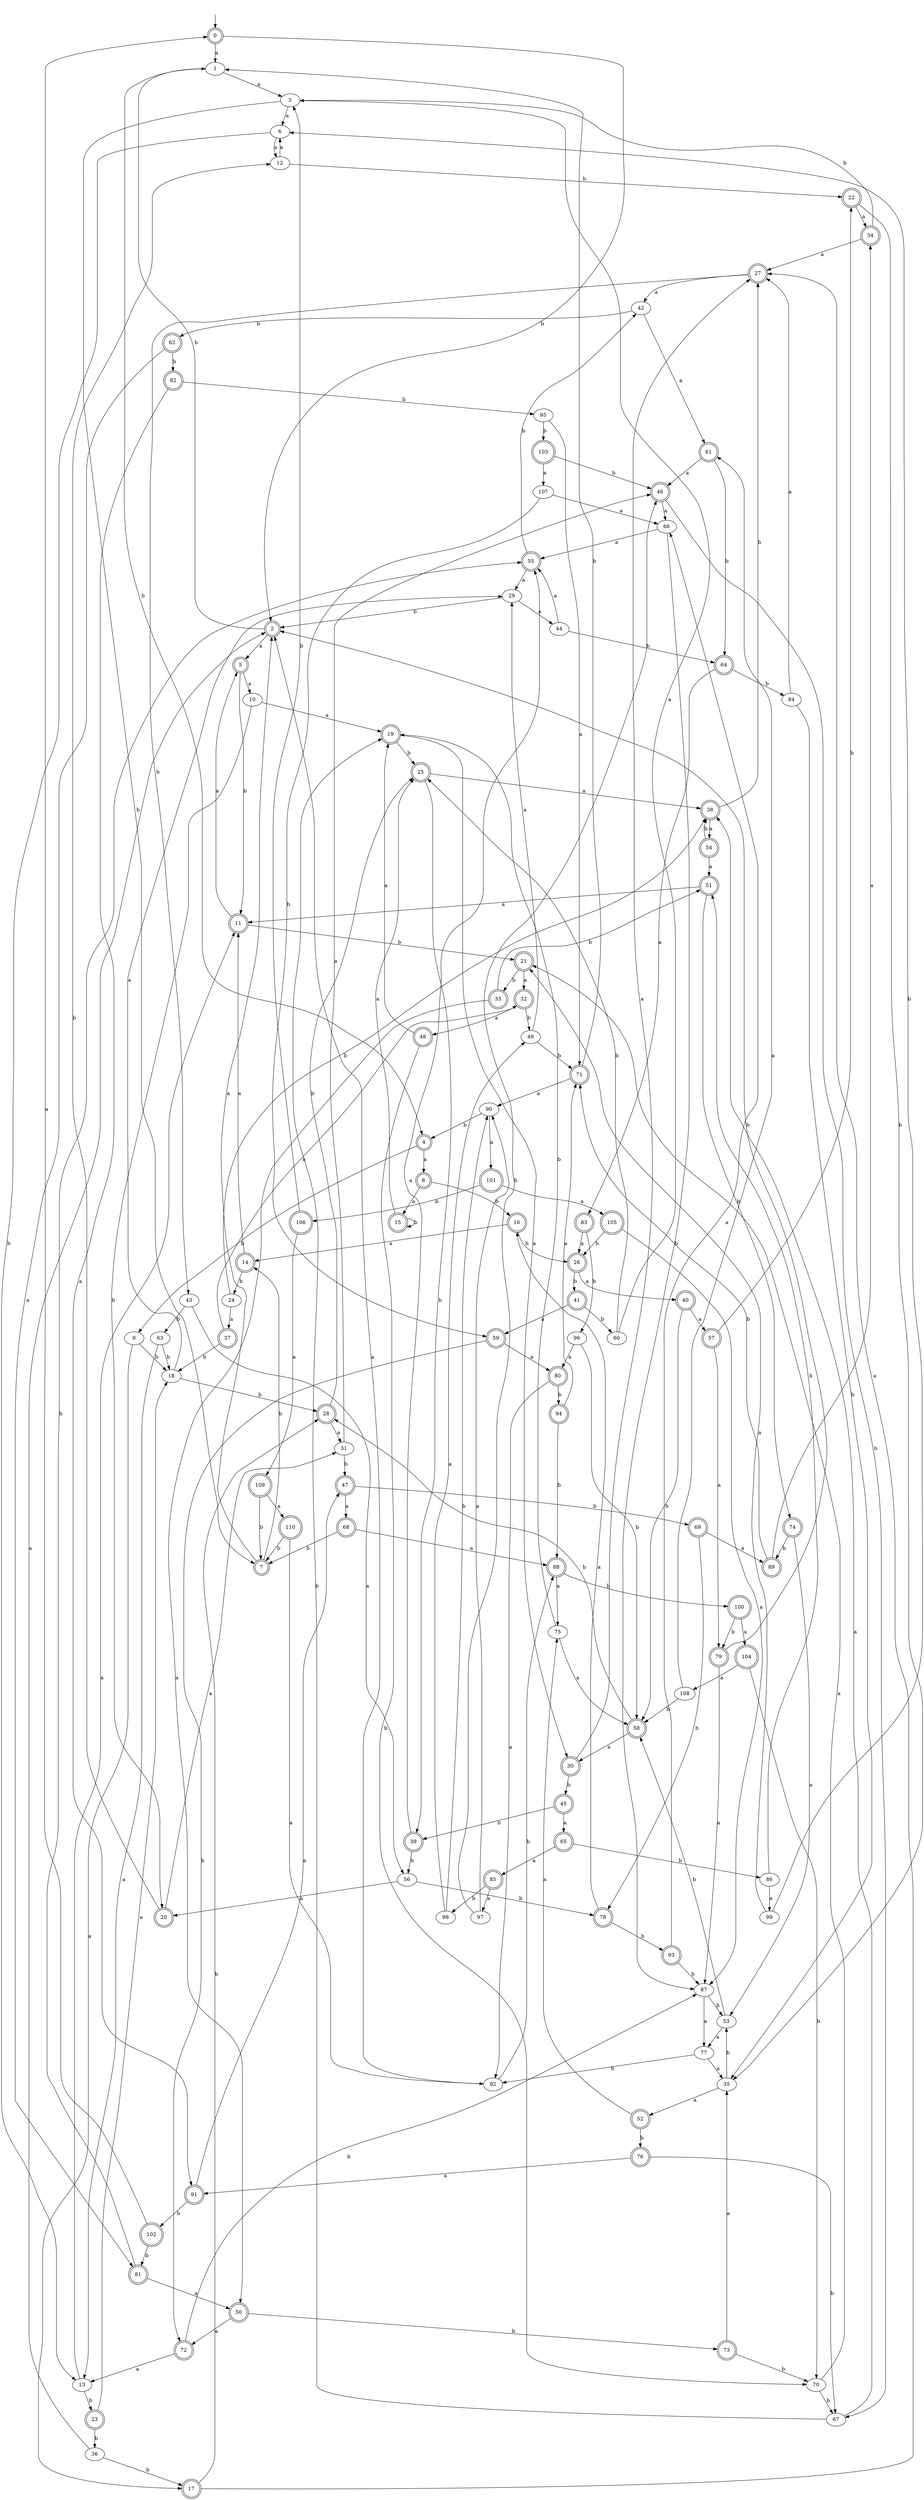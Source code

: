 digraph RandomDFA {
  __start0 [label="", shape=none];
  __start0 -> 0 [label=""];
  0 [shape=circle] [shape=doublecircle]
  0 -> 1 [label="a"]
  0 -> 2 [label="b"]
  1
  1 -> 3 [label="a"]
  1 -> 4 [label="b"]
  2 [shape=doublecircle]
  2 -> 5 [label="a"]
  2 -> 1 [label="b"]
  3
  3 -> 6 [label="a"]
  3 -> 7 [label="b"]
  4 [shape=doublecircle]
  4 -> 8 [label="a"]
  4 -> 9 [label="b"]
  5 [shape=doublecircle]
  5 -> 10 [label="a"]
  5 -> 11 [label="b"]
  6
  6 -> 12 [label="a"]
  6 -> 13 [label="b"]
  7 [shape=doublecircle]
  7 -> 2 [label="a"]
  7 -> 14 [label="b"]
  8 [shape=doublecircle]
  8 -> 15 [label="a"]
  8 -> 16 [label="b"]
  9
  9 -> 17 [label="a"]
  9 -> 18 [label="b"]
  10
  10 -> 19 [label="a"]
  10 -> 20 [label="b"]
  11 [shape=doublecircle]
  11 -> 5 [label="a"]
  11 -> 21 [label="b"]
  12
  12 -> 6 [label="a"]
  12 -> 22 [label="b"]
  13
  13 -> 11 [label="a"]
  13 -> 23 [label="b"]
  14 [shape=doublecircle]
  14 -> 11 [label="a"]
  14 -> 24 [label="b"]
  15 [shape=doublecircle]
  15 -> 25 [label="a"]
  15 -> 15 [label="b"]
  16 [shape=doublecircle]
  16 -> 14 [label="a"]
  16 -> 26 [label="b"]
  17 [shape=doublecircle]
  17 -> 27 [label="a"]
  17 -> 28 [label="b"]
  18
  18 -> 29 [label="a"]
  18 -> 28 [label="b"]
  19 [shape=doublecircle]
  19 -> 30 [label="a"]
  19 -> 25 [label="b"]
  20 [shape=doublecircle]
  20 -> 31 [label="a"]
  20 -> 12 [label="b"]
  21 [shape=doublecircle]
  21 -> 32 [label="a"]
  21 -> 33 [label="b"]
  22 [shape=doublecircle]
  22 -> 34 [label="a"]
  22 -> 35 [label="b"]
  23 [shape=doublecircle]
  23 -> 18 [label="a"]
  23 -> 36 [label="b"]
  24
  24 -> 37 [label="a"]
  24 -> 38 [label="b"]
  25 [shape=doublecircle]
  25 -> 38 [label="a"]
  25 -> 39 [label="b"]
  26 [shape=doublecircle]
  26 -> 40 [label="a"]
  26 -> 41 [label="b"]
  27 [shape=doublecircle]
  27 -> 42 [label="a"]
  27 -> 43 [label="b"]
  28 [shape=doublecircle]
  28 -> 31 [label="a"]
  28 -> 25 [label="b"]
  29
  29 -> 44 [label="a"]
  29 -> 2 [label="b"]
  30 [shape=doublecircle]
  30 -> 27 [label="a"]
  30 -> 45 [label="b"]
  31
  31 -> 46 [label="a"]
  31 -> 47 [label="b"]
  32 [shape=doublecircle]
  32 -> 48 [label="a"]
  32 -> 49 [label="b"]
  33 [shape=doublecircle]
  33 -> 50 [label="a"]
  33 -> 51 [label="b"]
  34 [shape=doublecircle]
  34 -> 27 [label="a"]
  34 -> 3 [label="b"]
  35
  35 -> 52 [label="a"]
  35 -> 53 [label="b"]
  36
  36 -> 2 [label="a"]
  36 -> 17 [label="b"]
  37 [shape=doublecircle]
  37 -> 32 [label="a"]
  37 -> 18 [label="b"]
  38 [shape=doublecircle]
  38 -> 54 [label="a"]
  38 -> 27 [label="b"]
  39 [shape=doublecircle]
  39 -> 55 [label="a"]
  39 -> 56 [label="b"]
  40 [shape=doublecircle]
  40 -> 57 [label="a"]
  40 -> 58 [label="b"]
  41 [shape=doublecircle]
  41 -> 59 [label="a"]
  41 -> 60 [label="b"]
  42
  42 -> 61 [label="a"]
  42 -> 62 [label="b"]
  43
  43 -> 56 [label="a"]
  43 -> 63 [label="b"]
  44
  44 -> 55 [label="a"]
  44 -> 64 [label="b"]
  45 [shape=doublecircle]
  45 -> 65 [label="a"]
  45 -> 39 [label="b"]
  46 [shape=doublecircle]
  46 -> 66 [label="a"]
  46 -> 67 [label="b"]
  47 [shape=doublecircle]
  47 -> 68 [label="a"]
  47 -> 69 [label="b"]
  48 [shape=doublecircle]
  48 -> 19 [label="a"]
  48 -> 70 [label="b"]
  49
  49 -> 29 [label="a"]
  49 -> 71 [label="b"]
  50 [shape=doublecircle]
  50 -> 72 [label="a"]
  50 -> 73 [label="b"]
  51 [shape=doublecircle]
  51 -> 11 [label="a"]
  51 -> 74 [label="b"]
  52 [shape=doublecircle]
  52 -> 75 [label="a"]
  52 -> 76 [label="b"]
  53
  53 -> 77 [label="a"]
  53 -> 58 [label="b"]
  54 [shape=doublecircle]
  54 -> 51 [label="a"]
  54 -> 38 [label="b"]
  55 [shape=doublecircle]
  55 -> 29 [label="a"]
  55 -> 42 [label="b"]
  56
  56 -> 20 [label="a"]
  56 -> 78 [label="b"]
  57 [shape=doublecircle]
  57 -> 79 [label="a"]
  57 -> 22 [label="b"]
  58 [shape=doublecircle]
  58 -> 30 [label="a"]
  58 -> 28 [label="b"]
  59 [shape=doublecircle]
  59 -> 80 [label="a"]
  59 -> 72 [label="b"]
  60
  60 -> 3 [label="a"]
  60 -> 25 [label="b"]
  61 [shape=doublecircle]
  61 -> 46 [label="a"]
  61 -> 64 [label="b"]
  62 [shape=doublecircle]
  62 -> 81 [label="a"]
  62 -> 82 [label="b"]
  63
  63 -> 13 [label="a"]
  63 -> 18 [label="b"]
  64 [shape=doublecircle]
  64 -> 83 [label="a"]
  64 -> 84 [label="b"]
  65 [shape=doublecircle]
  65 -> 85 [label="a"]
  65 -> 86 [label="b"]
  66
  66 -> 55 [label="a"]
  66 -> 87 [label="b"]
  67
  67 -> 38 [label="a"]
  67 -> 19 [label="b"]
  68 [shape=doublecircle]
  68 -> 88 [label="a"]
  68 -> 7 [label="b"]
  69 [shape=doublecircle]
  69 -> 89 [label="a"]
  69 -> 78 [label="b"]
  70
  70 -> 21 [label="a"]
  70 -> 67 [label="b"]
  71 [shape=doublecircle]
  71 -> 90 [label="a"]
  71 -> 1 [label="b"]
  72 [shape=doublecircle]
  72 -> 13 [label="a"]
  72 -> 87 [label="b"]
  73 [shape=doublecircle]
  73 -> 35 [label="a"]
  73 -> 70 [label="b"]
  74 [shape=doublecircle]
  74 -> 53 [label="a"]
  74 -> 89 [label="b"]
  75
  75 -> 58 [label="a"]
  75 -> 19 [label="b"]
  76 [shape=doublecircle]
  76 -> 91 [label="a"]
  76 -> 67 [label="b"]
  77
  77 -> 35 [label="a"]
  77 -> 92 [label="b"]
  78 [shape=doublecircle]
  78 -> 16 [label="a"]
  78 -> 93 [label="b"]
  79 [shape=doublecircle]
  79 -> 87 [label="a"]
  79 -> 2 [label="b"]
  80 [shape=doublecircle]
  80 -> 92 [label="a"]
  80 -> 94 [label="b"]
  81 [shape=doublecircle]
  81 -> 50 [label="a"]
  81 -> 55 [label="b"]
  82 [shape=doublecircle]
  82 -> 91 [label="a"]
  82 -> 95 [label="b"]
  83 [shape=doublecircle]
  83 -> 26 [label="a"]
  83 -> 96 [label="b"]
  84
  84 -> 27 [label="a"]
  84 -> 35 [label="b"]
  85 [shape=doublecircle]
  85 -> 97 [label="a"]
  85 -> 98 [label="b"]
  86
  86 -> 99 [label="a"]
  86 -> 51 [label="b"]
  87
  87 -> 77 [label="a"]
  87 -> 53 [label="b"]
  88 [shape=doublecircle]
  88 -> 75 [label="a"]
  88 -> 100 [label="b"]
  89 [shape=doublecircle]
  89 -> 34 [label="a"]
  89 -> 71 [label="b"]
  90
  90 -> 101 [label="a"]
  90 -> 4 [label="b"]
  91 [shape=doublecircle]
  91 -> 47 [label="a"]
  91 -> 102 [label="b"]
  92
  92 -> 2 [label="a"]
  92 -> 88 [label="b"]
  93 [shape=doublecircle]
  93 -> 66 [label="a"]
  93 -> 87 [label="b"]
  94 [shape=doublecircle]
  94 -> 71 [label="a"]
  94 -> 88 [label="b"]
  95
  95 -> 71 [label="a"]
  95 -> 103 [label="b"]
  96
  96 -> 80 [label="a"]
  96 -> 58 [label="b"]
  97
  97 -> 90 [label="a"]
  97 -> 46 [label="b"]
  98
  98 -> 49 [label="a"]
  98 -> 90 [label="b"]
  99
  99 -> 21 [label="a"]
  99 -> 6 [label="b"]
  100 [shape=doublecircle]
  100 -> 104 [label="a"]
  100 -> 79 [label="b"]
  101 [shape=doublecircle]
  101 -> 105 [label="a"]
  101 -> 106 [label="b"]
  102 [shape=doublecircle]
  102 -> 0 [label="a"]
  102 -> 81 [label="b"]
  103 [shape=doublecircle]
  103 -> 107 [label="a"]
  103 -> 46 [label="b"]
  104 [shape=doublecircle]
  104 -> 108 [label="a"]
  104 -> 70 [label="b"]
  105 [shape=doublecircle]
  105 -> 87 [label="a"]
  105 -> 26 [label="b"]
  106 [shape=doublecircle]
  106 -> 109 [label="a"]
  106 -> 3 [label="b"]
  107
  107 -> 66 [label="a"]
  107 -> 59 [label="b"]
  108
  108 -> 61 [label="a"]
  108 -> 58 [label="b"]
  109 [shape=doublecircle]
  109 -> 110 [label="a"]
  109 -> 7 [label="b"]
  110 [shape=doublecircle]
  110 -> 92 [label="a"]
  110 -> 7 [label="b"]
}
